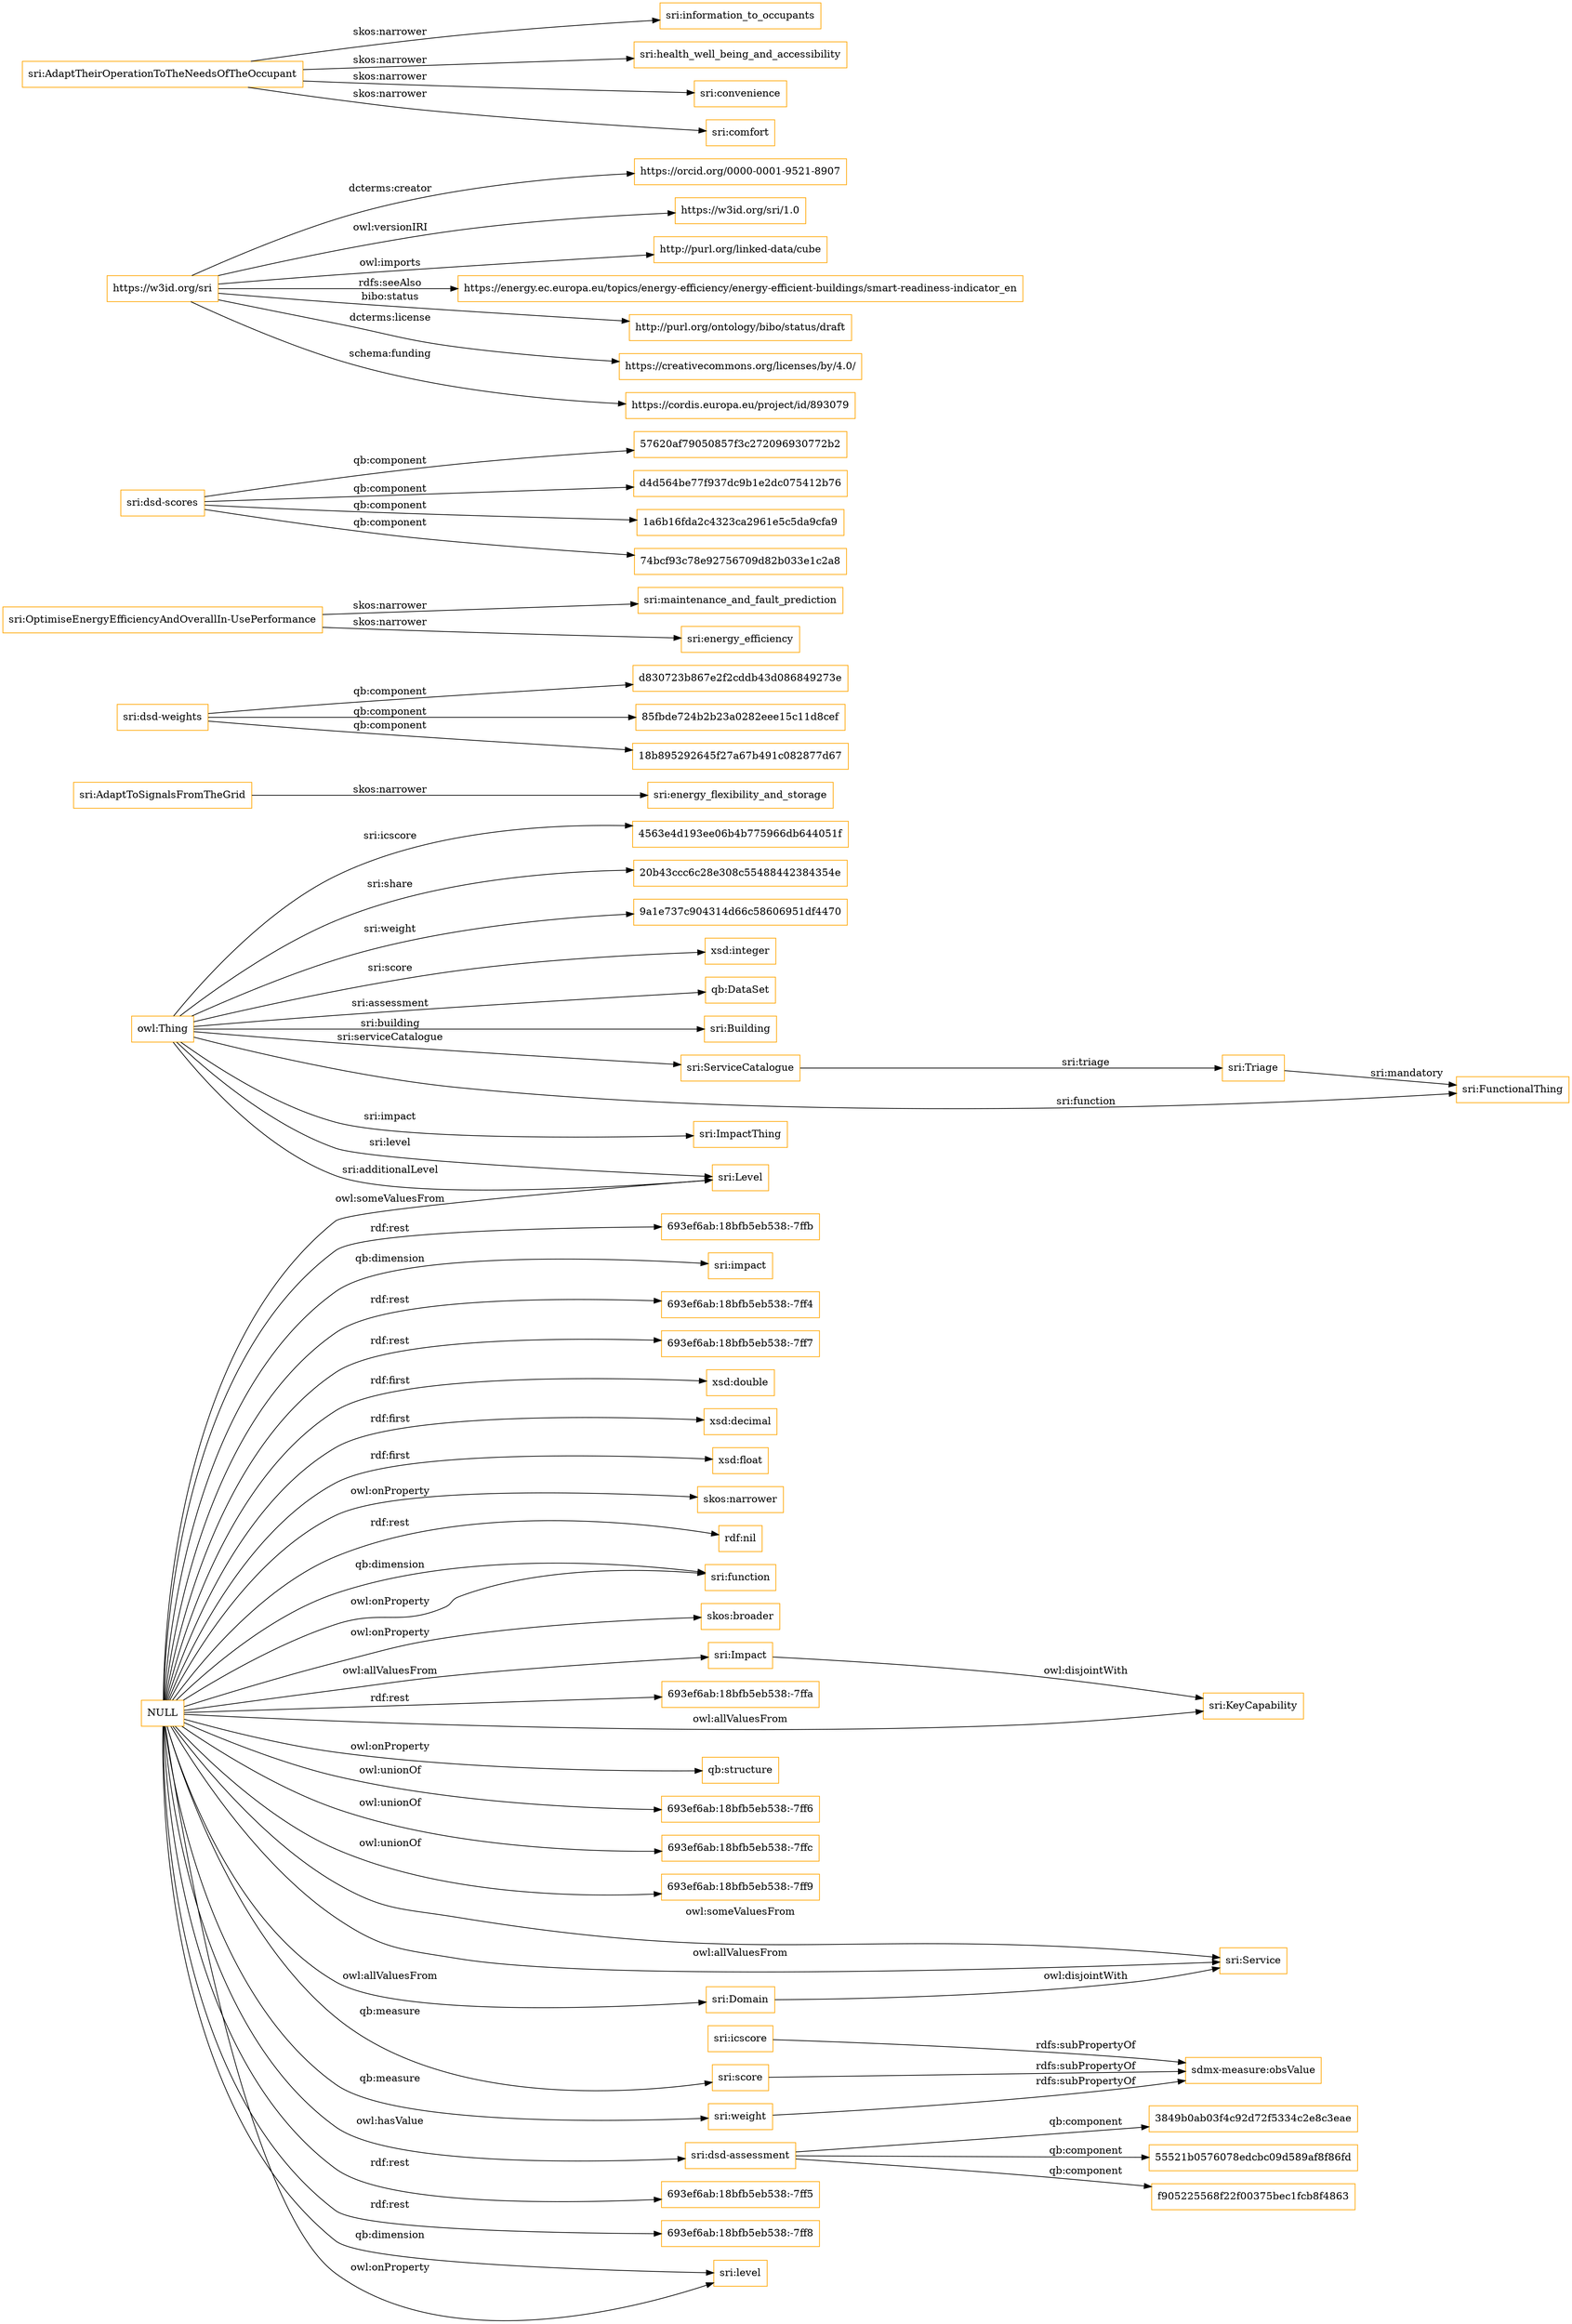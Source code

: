 digraph ar2dtool_diagram { 
rankdir=LR;
size="1501"
node [shape = rectangle, color="orange"]; "sri:Building" "sri:KeyCapability" "sri:Service" "sri:ServiceCatalogue" "sri:Impact" "sri:Domain" "sri:ImpactThing" "sri:FunctionalThing" "sri:Triage" "sri:Level" ; /*classes style*/
	"sri:AdaptToSignalsFromTheGrid" -> "sri:energy_flexibility_and_storage" [ label = "skos:narrower" ];
	"sri:weight" -> "sdmx-measure:obsValue" [ label = "rdfs:subPropertyOf" ];
	"sri:dsd-weights" -> "d830723b867e2f2cddb43d086849273e" [ label = "qb:component" ];
	"sri:dsd-weights" -> "85fbde724b2b23a0282eee15c11d8cef" [ label = "qb:component" ];
	"sri:dsd-weights" -> "18b895292645f27a67b491c082877d67" [ label = "qb:component" ];
	"sri:OptimiseEnergyEfficiencyAndOverallIn-UsePerformance" -> "sri:maintenance_and_fault_prediction" [ label = "skos:narrower" ];
	"sri:OptimiseEnergyEfficiencyAndOverallIn-UsePerformance" -> "sri:energy_efficiency" [ label = "skos:narrower" ];
	"sri:icscore" -> "sdmx-measure:obsValue" [ label = "rdfs:subPropertyOf" ];
	"sri:dsd-scores" -> "57620af79050857f3c272096930772b2" [ label = "qb:component" ];
	"sri:dsd-scores" -> "d4d564be77f937dc9b1e2dc075412b76" [ label = "qb:component" ];
	"sri:dsd-scores" -> "1a6b16fda2c4323ca2961e5c5da9cfa9" [ label = "qb:component" ];
	"sri:dsd-scores" -> "74bcf93c78e92756709d82b033e1c2a8" [ label = "qb:component" ];
	"sri:Impact" -> "sri:KeyCapability" [ label = "owl:disjointWith" ];
	"https://w3id.org/sri" -> "https://orcid.org/0000-0001-9521-8907" [ label = "dcterms:creator" ];
	"https://w3id.org/sri" -> "https://w3id.org/sri/1.0" [ label = "owl:versionIRI" ];
	"https://w3id.org/sri" -> "http://purl.org/linked-data/cube" [ label = "owl:imports" ];
	"https://w3id.org/sri" -> "https://energy.ec.europa.eu/topics/energy-efficiency/energy-efficient-buildings/smart-readiness-indicator_en" [ label = "rdfs:seeAlso" ];
	"https://w3id.org/sri" -> "http://purl.org/ontology/bibo/status/draft" [ label = "bibo:status" ];
	"https://w3id.org/sri" -> "https://creativecommons.org/licenses/by/4.0/" [ label = "dcterms:license" ];
	"https://w3id.org/sri" -> "https://cordis.europa.eu/project/id/893079" [ label = "schema:funding" ];
	"sri:AdaptTheirOperationToTheNeedsOfTheOccupant" -> "sri:information_to_occupants" [ label = "skos:narrower" ];
	"sri:AdaptTheirOperationToTheNeedsOfTheOccupant" -> "sri:health_well_being_and_accessibility" [ label = "skos:narrower" ];
	"sri:AdaptTheirOperationToTheNeedsOfTheOccupant" -> "sri:convenience" [ label = "skos:narrower" ];
	"sri:AdaptTheirOperationToTheNeedsOfTheOccupant" -> "sri:comfort" [ label = "skos:narrower" ];
	"sri:Domain" -> "sri:Service" [ label = "owl:disjointWith" ];
	"sri:dsd-assessment" -> "f905225568f22f00375bec1fcb8f4863" [ label = "qb:component" ];
	"sri:dsd-assessment" -> "3849b0ab03f4c92d72f5334c2e8c3eae" [ label = "qb:component" ];
	"sri:dsd-assessment" -> "55521b0576078edcbc09d589af8f86fd" [ label = "qb:component" ];
	"sri:score" -> "sdmx-measure:obsValue" [ label = "rdfs:subPropertyOf" ];
	"NULL" -> "sri:Service" [ label = "owl:someValuesFrom" ];
	"NULL" -> "sri:dsd-assessment" [ label = "owl:hasValue" ];
	"NULL" -> "693ef6ab:18bfb5eb538:-7ff5" [ label = "rdf:rest" ];
	"NULL" -> "693ef6ab:18bfb5eb538:-7ff8" [ label = "rdf:rest" ];
	"NULL" -> "sri:weight" [ label = "qb:measure" ];
	"NULL" -> "sri:Domain" [ label = "owl:allValuesFrom" ];
	"NULL" -> "sri:level" [ label = "qb:dimension" ];
	"NULL" -> "693ef6ab:18bfb5eb538:-7ffb" [ label = "rdf:rest" ];
	"NULL" -> "sri:Level" [ label = "owl:someValuesFrom" ];
	"NULL" -> "sri:impact" [ label = "qb:dimension" ];
	"NULL" -> "693ef6ab:18bfb5eb538:-7ff4" [ label = "rdf:rest" ];
	"NULL" -> "693ef6ab:18bfb5eb538:-7ff7" [ label = "rdf:rest" ];
	"NULL" -> "xsd:double" [ label = "rdf:first" ];
	"NULL" -> "xsd:decimal" [ label = "rdf:first" ];
	"NULL" -> "sri:score" [ label = "qb:measure" ];
	"NULL" -> "sri:Service" [ label = "owl:allValuesFrom" ];
	"NULL" -> "sri:Impact" [ label = "owl:allValuesFrom" ];
	"NULL" -> "xsd:float" [ label = "rdf:first" ];
	"NULL" -> "skos:narrower" [ label = "owl:onProperty" ];
	"NULL" -> "rdf:nil" [ label = "rdf:rest" ];
	"NULL" -> "sri:level" [ label = "owl:onProperty" ];
	"NULL" -> "sri:function" [ label = "qb:dimension" ];
	"NULL" -> "skos:broader" [ label = "owl:onProperty" ];
	"NULL" -> "693ef6ab:18bfb5eb538:-7ffa" [ label = "rdf:rest" ];
	"NULL" -> "sri:KeyCapability" [ label = "owl:allValuesFrom" ];
	"NULL" -> "qb:structure" [ label = "owl:onProperty" ];
	"NULL" -> "693ef6ab:18bfb5eb538:-7ff6" [ label = "owl:unionOf" ];
	"NULL" -> "sri:function" [ label = "owl:onProperty" ];
	"NULL" -> "693ef6ab:18bfb5eb538:-7ffc" [ label = "owl:unionOf" ];
	"NULL" -> "693ef6ab:18bfb5eb538:-7ff9" [ label = "owl:unionOf" ];
	"sri:ServiceCatalogue" -> "sri:Triage" [ label = "sri:triage" ];
	"owl:Thing" -> "4563e4d193ee06b4b775966db644051f" [ label = "sri:icscore" ];
	"owl:Thing" -> "sri:Building" [ label = "sri:building" ];
	"owl:Thing" -> "20b43ccc6c28e308c55488442384354e" [ label = "sri:share" ];
	"owl:Thing" -> "sri:Level" [ label = "sri:level" ];
	"owl:Thing" -> "sri:ImpactThing" [ label = "sri:impact" ];
	"sri:Triage" -> "sri:FunctionalThing" [ label = "sri:mandatory" ];
	"owl:Thing" -> "9a1e737c904314d66c58606951df4470" [ label = "sri:weight" ];
	"owl:Thing" -> "sri:Level" [ label = "sri:additionalLevel" ];
	"owl:Thing" -> "xsd:integer" [ label = "sri:score" ];
	"owl:Thing" -> "qb:DataSet" [ label = "sri:assessment" ];
	"owl:Thing" -> "sri:ServiceCatalogue" [ label = "sri:serviceCatalogue" ];
	"owl:Thing" -> "sri:FunctionalThing" [ label = "sri:function" ];

}
